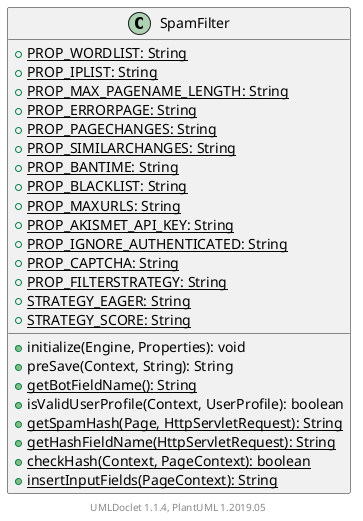 @startuml

    class SpamFilter [[SpamFilter.html]] {
        {static} +PROP_WORDLIST: String
        {static} +PROP_IPLIST: String
        {static} +PROP_MAX_PAGENAME_LENGTH: String
        {static} +PROP_ERRORPAGE: String
        {static} +PROP_PAGECHANGES: String
        {static} +PROP_SIMILARCHANGES: String
        {static} +PROP_BANTIME: String
        {static} +PROP_BLACKLIST: String
        {static} +PROP_MAXURLS: String
        {static} +PROP_AKISMET_API_KEY: String
        {static} +PROP_IGNORE_AUTHENTICATED: String
        {static} +PROP_CAPTCHA: String
        {static} +PROP_FILTERSTRATEGY: String
        {static} +STRATEGY_EAGER: String
        {static} +STRATEGY_SCORE: String
        +initialize(Engine, Properties): void
        +preSave(Context, String): String
        {static} +getBotFieldName(): String
        +isValidUserProfile(Context, UserProfile): boolean
        {static} +getSpamHash(Page, HttpServletRequest): String
        {static} +getHashFieldName(HttpServletRequest): String
        {static} +checkHash(Context, PageContext): boolean
        {static} +insertInputFields(PageContext): String
    }


    center footer UMLDoclet 1.1.4, PlantUML 1.2019.05
@enduml
